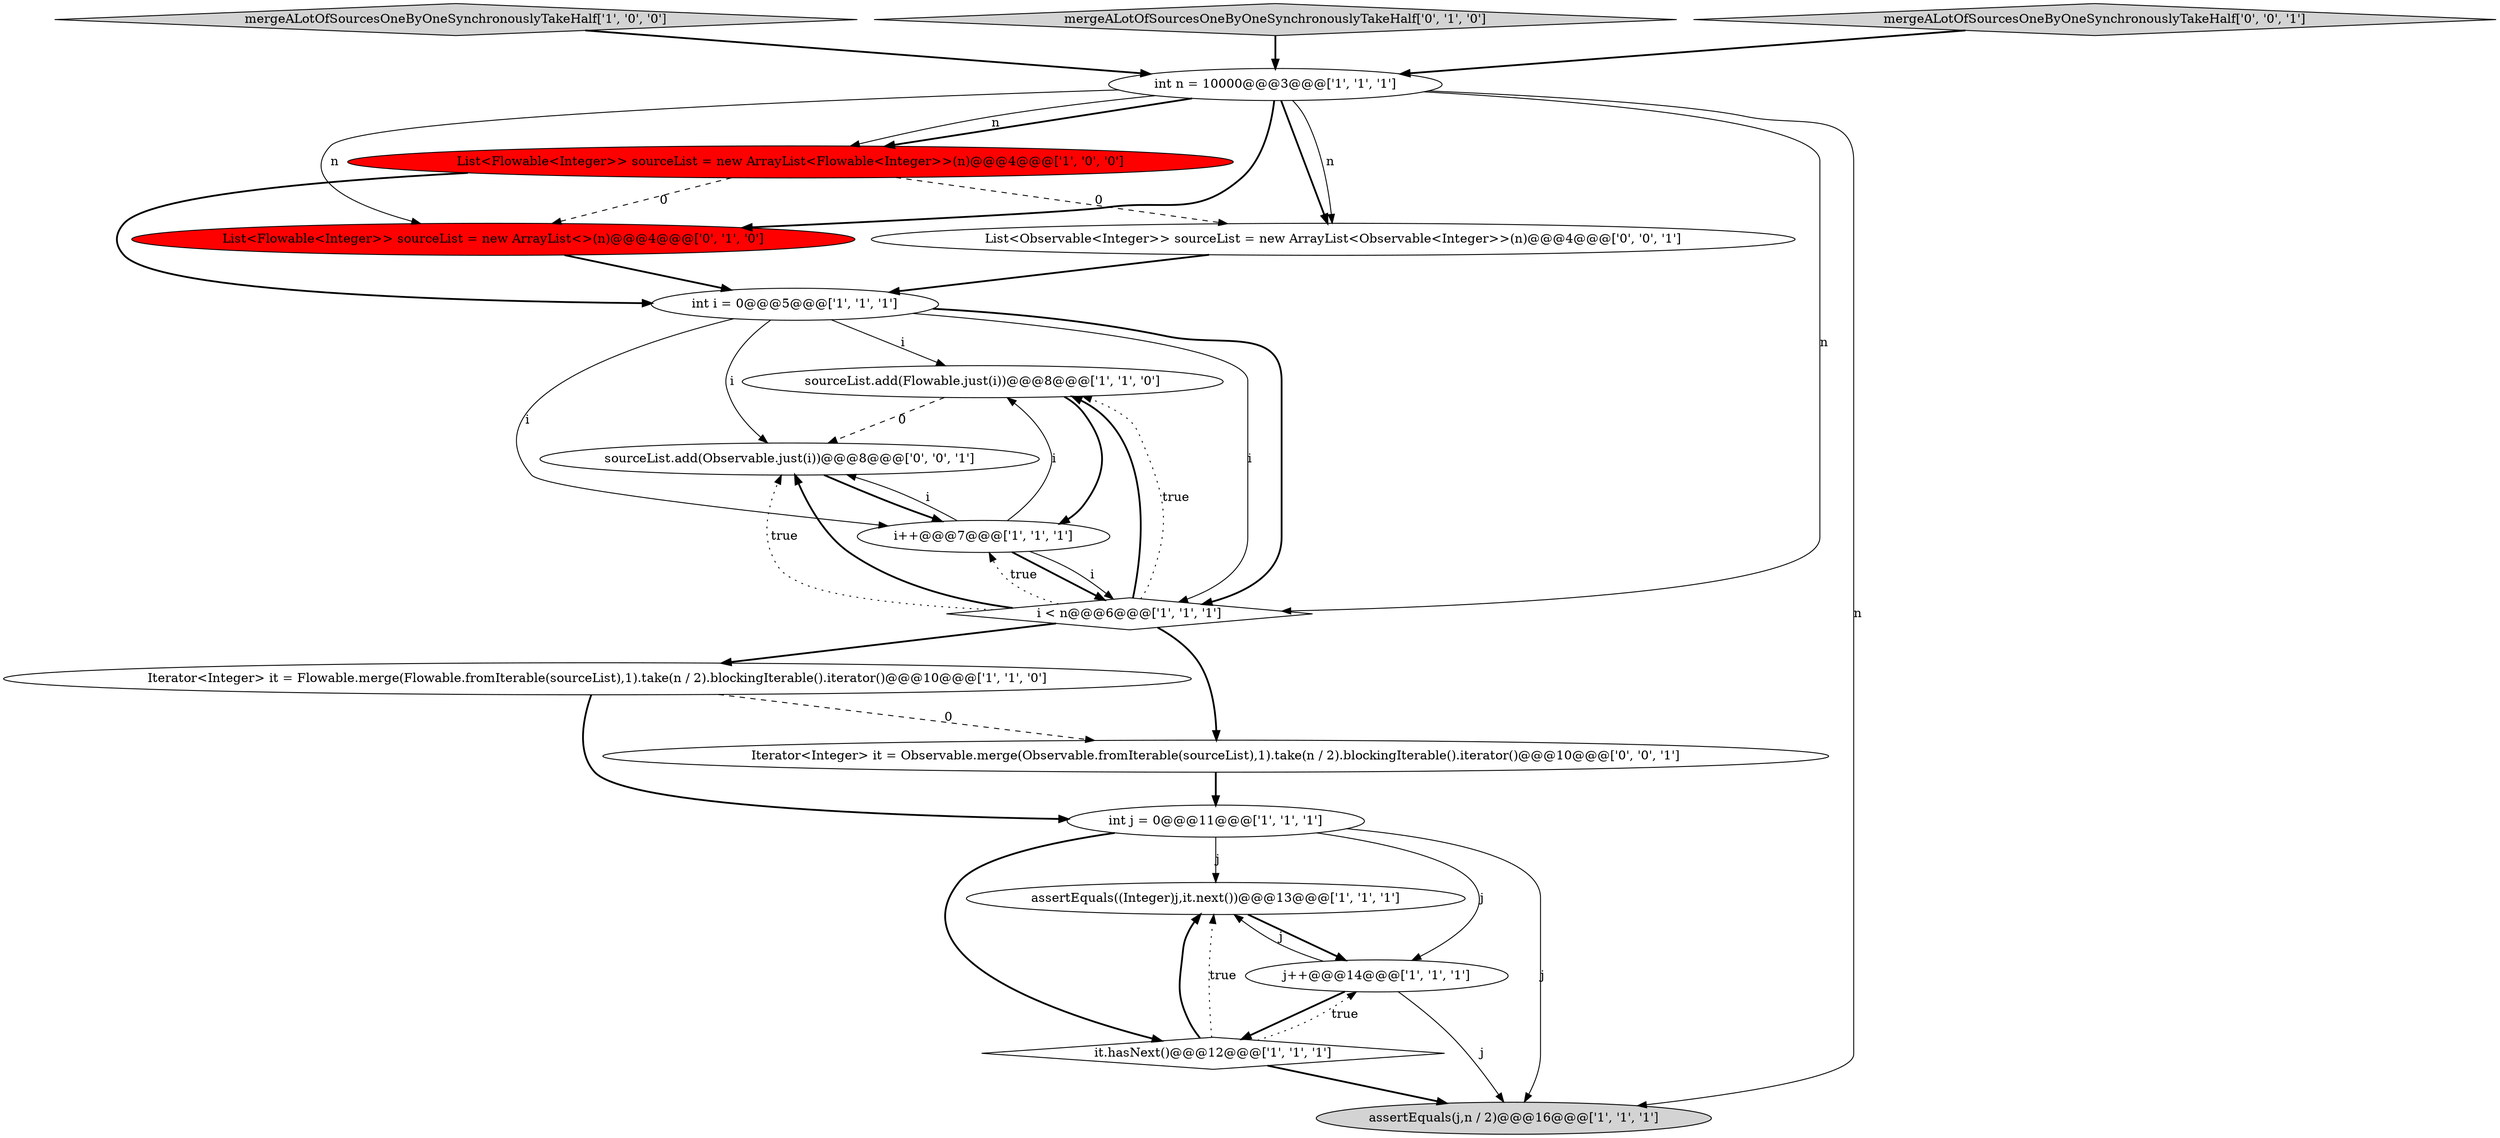 digraph {
5 [style = filled, label = "mergeALotOfSourcesOneByOneSynchronouslyTakeHalf['1', '0', '0']", fillcolor = lightgray, shape = diamond image = "AAA0AAABBB1BBB"];
4 [style = filled, label = "List<Flowable<Integer>> sourceList = new ArrayList<Flowable<Integer>>(n)@@@4@@@['1', '0', '0']", fillcolor = red, shape = ellipse image = "AAA1AAABBB1BBB"];
9 [style = filled, label = "assertEquals((Integer)j,it.next())@@@13@@@['1', '1', '1']", fillcolor = white, shape = ellipse image = "AAA0AAABBB1BBB"];
13 [style = filled, label = "mergeALotOfSourcesOneByOneSynchronouslyTakeHalf['0', '1', '0']", fillcolor = lightgray, shape = diamond image = "AAA0AAABBB2BBB"];
0 [style = filled, label = "assertEquals(j,n / 2)@@@16@@@['1', '1', '1']", fillcolor = lightgray, shape = ellipse image = "AAA0AAABBB1BBB"];
1 [style = filled, label = "sourceList.add(Flowable.just(i))@@@8@@@['1', '1', '0']", fillcolor = white, shape = ellipse image = "AAA0AAABBB1BBB"];
15 [style = filled, label = "Iterator<Integer> it = Observable.merge(Observable.fromIterable(sourceList),1).take(n / 2).blockingIterable().iterator()@@@10@@@['0', '0', '1']", fillcolor = white, shape = ellipse image = "AAA0AAABBB3BBB"];
10 [style = filled, label = "int i = 0@@@5@@@['1', '1', '1']", fillcolor = white, shape = ellipse image = "AAA0AAABBB1BBB"];
12 [style = filled, label = "it.hasNext()@@@12@@@['1', '1', '1']", fillcolor = white, shape = diamond image = "AAA0AAABBB1BBB"];
16 [style = filled, label = "sourceList.add(Observable.just(i))@@@8@@@['0', '0', '1']", fillcolor = white, shape = ellipse image = "AAA0AAABBB3BBB"];
14 [style = filled, label = "List<Flowable<Integer>> sourceList = new ArrayList<>(n)@@@4@@@['0', '1', '0']", fillcolor = red, shape = ellipse image = "AAA1AAABBB2BBB"];
17 [style = filled, label = "List<Observable<Integer>> sourceList = new ArrayList<Observable<Integer>>(n)@@@4@@@['0', '0', '1']", fillcolor = white, shape = ellipse image = "AAA0AAABBB3BBB"];
8 [style = filled, label = "i++@@@7@@@['1', '1', '1']", fillcolor = white, shape = ellipse image = "AAA0AAABBB1BBB"];
3 [style = filled, label = "int j = 0@@@11@@@['1', '1', '1']", fillcolor = white, shape = ellipse image = "AAA0AAABBB1BBB"];
6 [style = filled, label = "Iterator<Integer> it = Flowable.merge(Flowable.fromIterable(sourceList),1).take(n / 2).blockingIterable().iterator()@@@10@@@['1', '1', '0']", fillcolor = white, shape = ellipse image = "AAA0AAABBB1BBB"];
2 [style = filled, label = "i < n@@@6@@@['1', '1', '1']", fillcolor = white, shape = diamond image = "AAA0AAABBB1BBB"];
18 [style = filled, label = "mergeALotOfSourcesOneByOneSynchronouslyTakeHalf['0', '0', '1']", fillcolor = lightgray, shape = diamond image = "AAA0AAABBB3BBB"];
7 [style = filled, label = "j++@@@14@@@['1', '1', '1']", fillcolor = white, shape = ellipse image = "AAA0AAABBB1BBB"];
11 [style = filled, label = "int n = 10000@@@3@@@['1', '1', '1']", fillcolor = white, shape = ellipse image = "AAA0AAABBB1BBB"];
11->0 [style = solid, label="n"];
4->10 [style = bold, label=""];
11->14 [style = solid, label="n"];
6->3 [style = bold, label=""];
17->10 [style = bold, label=""];
11->17 [style = solid, label="n"];
1->8 [style = bold, label=""];
8->16 [style = solid, label="i"];
16->8 [style = bold, label=""];
7->0 [style = solid, label="j"];
11->14 [style = bold, label=""];
7->12 [style = bold, label=""];
2->8 [style = dotted, label="true"];
2->6 [style = bold, label=""];
10->8 [style = solid, label="i"];
2->1 [style = bold, label=""];
4->17 [style = dashed, label="0"];
11->4 [style = bold, label=""];
18->11 [style = bold, label=""];
10->2 [style = solid, label="i"];
14->10 [style = bold, label=""];
10->1 [style = solid, label="i"];
3->12 [style = bold, label=""];
9->7 [style = bold, label=""];
12->9 [style = bold, label=""];
15->3 [style = bold, label=""];
12->0 [style = bold, label=""];
13->11 [style = bold, label=""];
11->4 [style = solid, label="n"];
10->16 [style = solid, label="i"];
8->2 [style = bold, label=""];
6->15 [style = dashed, label="0"];
11->2 [style = solid, label="n"];
7->9 [style = solid, label="j"];
3->7 [style = solid, label="j"];
2->1 [style = dotted, label="true"];
8->1 [style = solid, label="i"];
1->16 [style = dashed, label="0"];
2->15 [style = bold, label=""];
11->17 [style = bold, label=""];
10->2 [style = bold, label=""];
5->11 [style = bold, label=""];
4->14 [style = dashed, label="0"];
12->7 [style = dotted, label="true"];
3->9 [style = solid, label="j"];
8->2 [style = solid, label="i"];
2->16 [style = dotted, label="true"];
3->0 [style = solid, label="j"];
12->9 [style = dotted, label="true"];
2->16 [style = bold, label=""];
}
